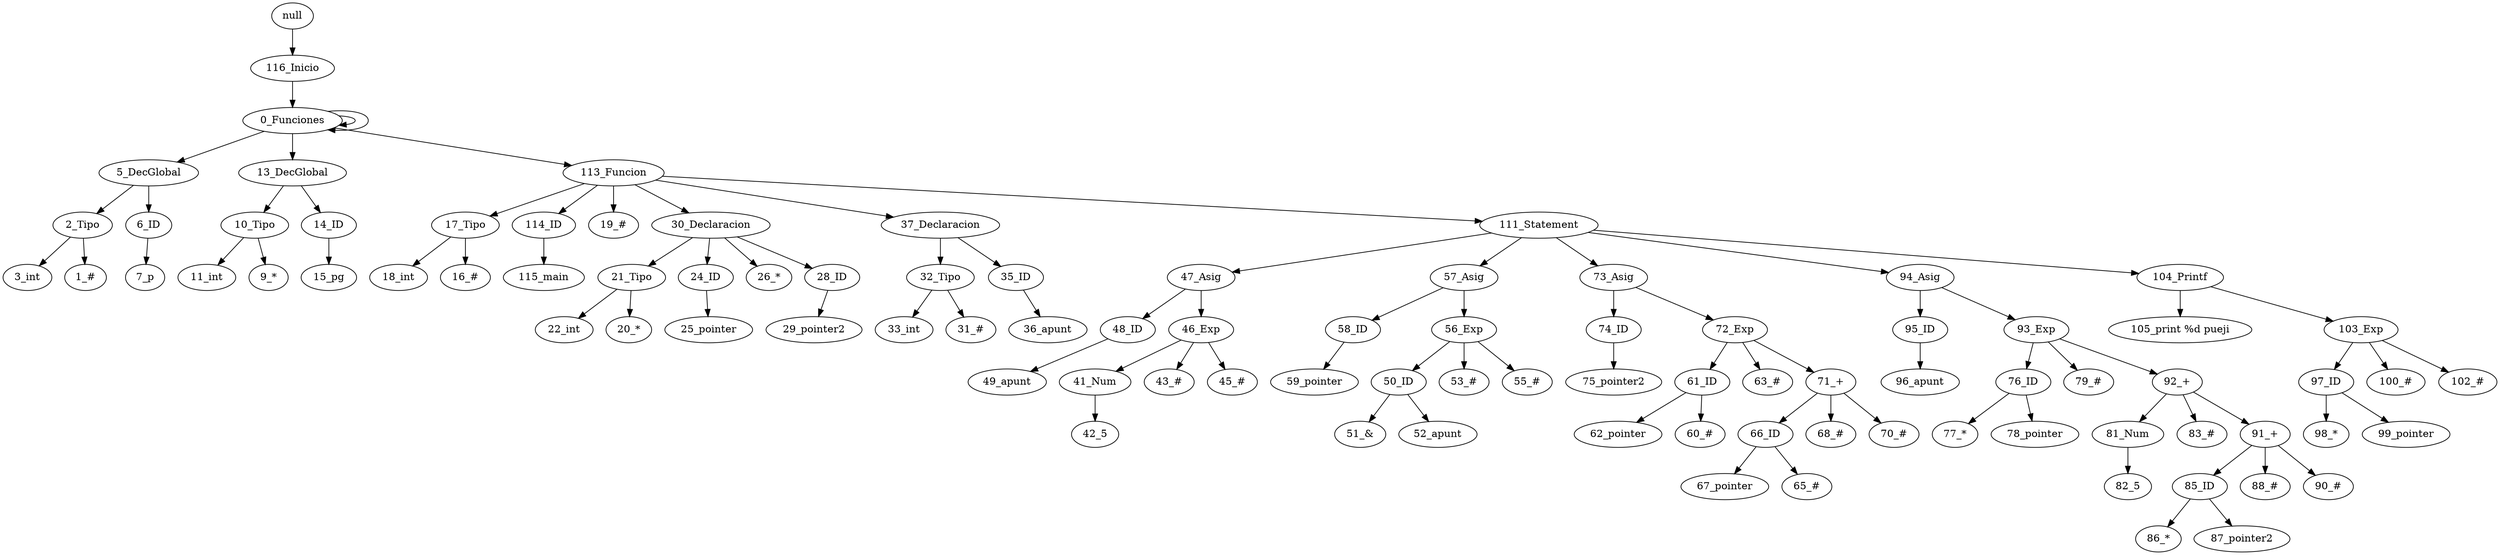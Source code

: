 digraph {
"null" -> "116_Inicio";
"116_Inicio" -> "0_Funciones";
"0_Funciones" -> "0_Funciones";
"0_Funciones" -> "0_Funciones";
"0_Funciones" -> "5_DecGlobal";
"5_DecGlobal" -> "2_Tipo";
"2_Tipo" -> "3_int";
"2_Tipo" -> "1_#";
"5_DecGlobal" -> "6_ID";
"6_ID" -> "7_p";
"0_Funciones" -> "13_DecGlobal";
"13_DecGlobal" -> "10_Tipo";
"10_Tipo" -> "11_int";
"10_Tipo" -> "9_*";
"13_DecGlobal" -> "14_ID";
"14_ID" -> "15_pg";
"0_Funciones" -> "113_Funcion";
"113_Funcion" -> "17_Tipo";
"17_Tipo" -> "18_int";
"17_Tipo" -> "16_#";
"113_Funcion" -> "114_ID";
"114_ID" -> "115_main";
"113_Funcion" -> "19_#";
"113_Funcion" -> "30_Declaracion";
"30_Declaracion" -> "21_Tipo";
"21_Tipo" -> "22_int";
"21_Tipo" -> "20_*";
"30_Declaracion" -> "24_ID";
"24_ID" -> "25_pointer";
"30_Declaracion" -> "26_*";
"30_Declaracion" -> "28_ID";
"28_ID" -> "29_pointer2";
"113_Funcion" -> "37_Declaracion";
"37_Declaracion" -> "32_Tipo";
"32_Tipo" -> "33_int";
"32_Tipo" -> "31_#";
"37_Declaracion" -> "35_ID";
"35_ID" -> "36_apunt";
"113_Funcion" -> "111_Statement";
"111_Statement" -> "47_Asig";
"47_Asig" -> "48_ID";
"48_ID" -> "49_apunt";
"47_Asig" -> "46_Exp";
"46_Exp" -> "41_Num";
"41_Num" -> "42_5";
"46_Exp" -> "43_#";
"46_Exp" -> "45_#";
"111_Statement" -> "57_Asig";
"57_Asig" -> "58_ID";
"58_ID" -> "59_pointer";
"57_Asig" -> "56_Exp";
"56_Exp" -> "50_ID";
"50_ID" -> "51_&";
"50_ID" -> "52_apunt";
"56_Exp" -> "53_#";
"56_Exp" -> "55_#";
"111_Statement" -> "73_Asig";
"73_Asig" -> "74_ID";
"74_ID" -> "75_pointer2";
"73_Asig" -> "72_Exp";
"72_Exp" -> "61_ID";
"61_ID" -> "62_pointer";
"61_ID" -> "60_#";
"72_Exp" -> "63_#";
"72_Exp" -> "71_+";
"71_+" -> "66_ID";
"66_ID" -> "67_pointer";
"66_ID" -> "65_#";
"71_+" -> "68_#";
"71_+" -> "70_#";
"111_Statement" -> "94_Asig";
"94_Asig" -> "95_ID";
"95_ID" -> "96_apunt";
"94_Asig" -> "93_Exp";
"93_Exp" -> "76_ID";
"76_ID" -> "77_*";
"76_ID" -> "78_pointer";
"93_Exp" -> "79_#";
"93_Exp" -> "92_+";
"92_+" -> "81_Num";
"81_Num" -> "82_5";
"92_+" -> "83_#";
"92_+" -> "91_+";
"91_+" -> "85_ID";
"85_ID" -> "86_*";
"85_ID" -> "87_pointer2";
"91_+" -> "88_#";
"91_+" -> "90_#";
"111_Statement" -> "104_Printf";
"104_Printf" -> "105_print %d pueji";
"104_Printf" -> "103_Exp";
"103_Exp" -> "97_ID";
"97_ID" -> "98_*";
"97_ID" -> "99_pointer";
"103_Exp" -> "100_#";
"103_Exp" -> "102_#";
}